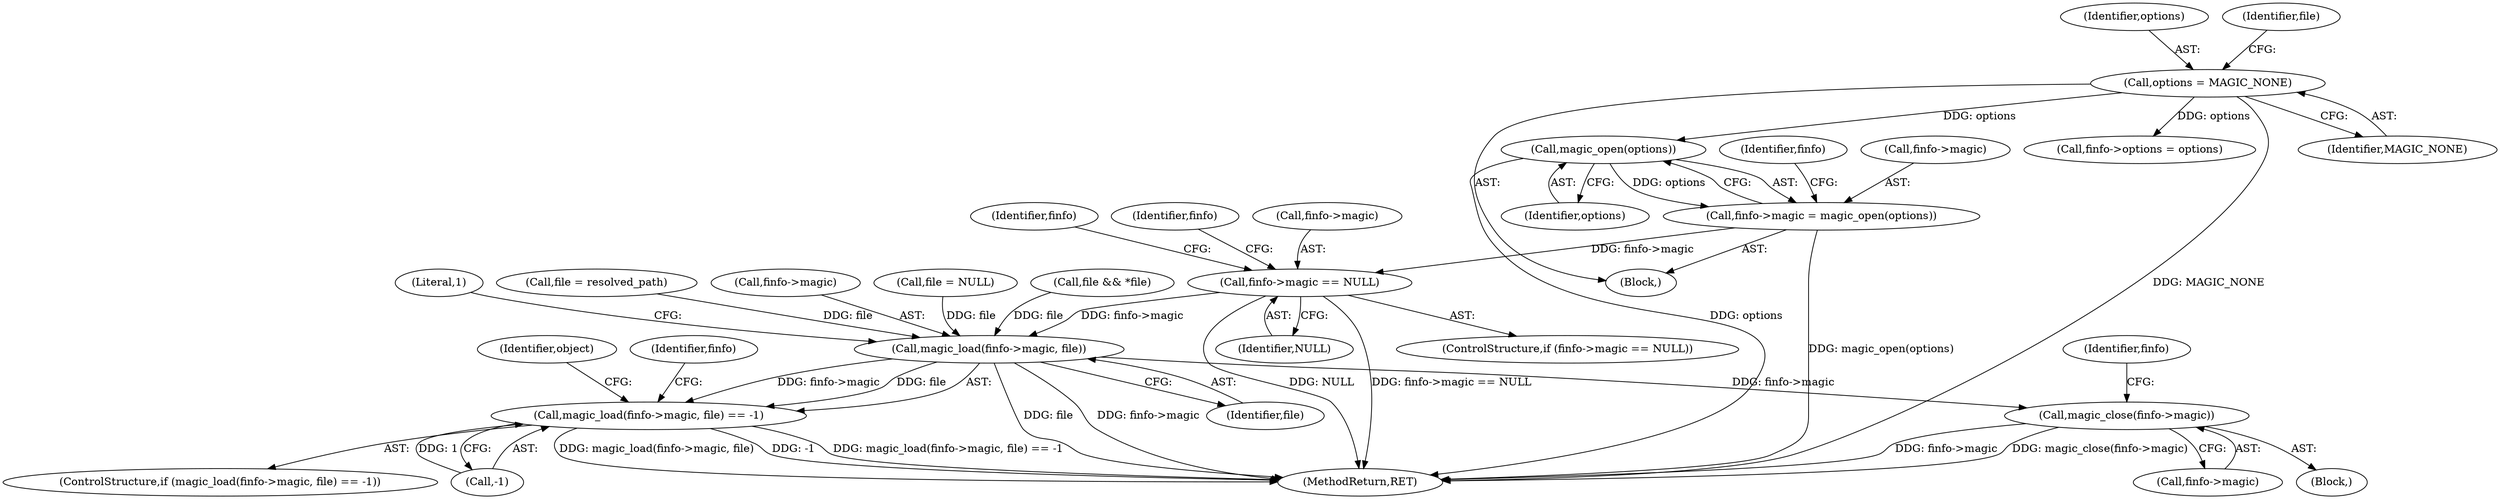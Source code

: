 digraph "0_php_4435b9142ff9813845d5c97ab29a5d637bedb257_0@API" {
"1000196" [label="(Call,magic_open(options))"];
"1000116" [label="(Call,options = MAGIC_NONE)"];
"1000192" [label="(Call,finfo->magic = magic_open(options))"];
"1000199" [label="(Call,finfo->magic == NULL)"];
"1000212" [label="(Call,magic_load(finfo->magic, file))"];
"1000211" [label="(Call,magic_load(finfo->magic, file) == -1)"];
"1000220" [label="(Call,magic_close(finfo->magic))"];
"1000211" [label="(Call,magic_load(finfo->magic, file) == -1)"];
"1000161" [label="(Call,file = NULL)"];
"1000219" [label="(Block,)"];
"1000216" [label="(Identifier,file)"];
"1000198" [label="(ControlStructure,if (finfo->magic == NULL))"];
"1000200" [label="(Call,finfo->magic)"];
"1000197" [label="(Identifier,options)"];
"1000230" [label="(Identifier,object)"];
"1000116" [label="(Call,options = MAGIC_NONE)"];
"1000222" [label="(Identifier,finfo)"];
"1000166" [label="(Call,file && *file)"];
"1000221" [label="(Call,finfo->magic)"];
"1000187" [label="(Call,finfo->options = options)"];
"1000196" [label="(Call,magic_open(options))"];
"1000201" [label="(Identifier,finfo)"];
"1000212" [label="(Call,magic_load(finfo->magic, file))"];
"1000192" [label="(Call,finfo->magic = magic_open(options))"];
"1000206" [label="(Identifier,finfo)"];
"1000218" [label="(Literal,1)"];
"1000117" [label="(Identifier,options)"];
"1000121" [label="(Identifier,file)"];
"1000214" [label="(Identifier,finfo)"];
"1000220" [label="(Call,magic_close(finfo->magic))"];
"1000179" [label="(Call,file = resolved_path)"];
"1000203" [label="(Identifier,NULL)"];
"1000213" [label="(Call,finfo->magic)"];
"1000225" [label="(Identifier,finfo)"];
"1000210" [label="(ControlStructure,if (magic_load(finfo->magic, file) == -1))"];
"1000114" [label="(Block,)"];
"1000241" [label="(MethodReturn,RET)"];
"1000199" [label="(Call,finfo->magic == NULL)"];
"1000193" [label="(Call,finfo->magic)"];
"1000118" [label="(Identifier,MAGIC_NONE)"];
"1000217" [label="(Call,-1)"];
"1000196" -> "1000192"  [label="AST: "];
"1000196" -> "1000197"  [label="CFG: "];
"1000197" -> "1000196"  [label="AST: "];
"1000192" -> "1000196"  [label="CFG: "];
"1000196" -> "1000241"  [label="DDG: options"];
"1000196" -> "1000192"  [label="DDG: options"];
"1000116" -> "1000196"  [label="DDG: options"];
"1000116" -> "1000114"  [label="AST: "];
"1000116" -> "1000118"  [label="CFG: "];
"1000117" -> "1000116"  [label="AST: "];
"1000118" -> "1000116"  [label="AST: "];
"1000121" -> "1000116"  [label="CFG: "];
"1000116" -> "1000241"  [label="DDG: MAGIC_NONE"];
"1000116" -> "1000187"  [label="DDG: options"];
"1000192" -> "1000114"  [label="AST: "];
"1000193" -> "1000192"  [label="AST: "];
"1000201" -> "1000192"  [label="CFG: "];
"1000192" -> "1000241"  [label="DDG: magic_open(options)"];
"1000192" -> "1000199"  [label="DDG: finfo->magic"];
"1000199" -> "1000198"  [label="AST: "];
"1000199" -> "1000203"  [label="CFG: "];
"1000200" -> "1000199"  [label="AST: "];
"1000203" -> "1000199"  [label="AST: "];
"1000206" -> "1000199"  [label="CFG: "];
"1000214" -> "1000199"  [label="CFG: "];
"1000199" -> "1000241"  [label="DDG: NULL"];
"1000199" -> "1000241"  [label="DDG: finfo->magic == NULL"];
"1000199" -> "1000212"  [label="DDG: finfo->magic"];
"1000212" -> "1000211"  [label="AST: "];
"1000212" -> "1000216"  [label="CFG: "];
"1000213" -> "1000212"  [label="AST: "];
"1000216" -> "1000212"  [label="AST: "];
"1000218" -> "1000212"  [label="CFG: "];
"1000212" -> "1000241"  [label="DDG: file"];
"1000212" -> "1000241"  [label="DDG: finfo->magic"];
"1000212" -> "1000211"  [label="DDG: finfo->magic"];
"1000212" -> "1000211"  [label="DDG: file"];
"1000166" -> "1000212"  [label="DDG: file"];
"1000179" -> "1000212"  [label="DDG: file"];
"1000161" -> "1000212"  [label="DDG: file"];
"1000212" -> "1000220"  [label="DDG: finfo->magic"];
"1000211" -> "1000210"  [label="AST: "];
"1000211" -> "1000217"  [label="CFG: "];
"1000217" -> "1000211"  [label="AST: "];
"1000222" -> "1000211"  [label="CFG: "];
"1000230" -> "1000211"  [label="CFG: "];
"1000211" -> "1000241"  [label="DDG: magic_load(finfo->magic, file)"];
"1000211" -> "1000241"  [label="DDG: -1"];
"1000211" -> "1000241"  [label="DDG: magic_load(finfo->magic, file) == -1"];
"1000217" -> "1000211"  [label="DDG: 1"];
"1000220" -> "1000219"  [label="AST: "];
"1000220" -> "1000221"  [label="CFG: "];
"1000221" -> "1000220"  [label="AST: "];
"1000225" -> "1000220"  [label="CFG: "];
"1000220" -> "1000241"  [label="DDG: finfo->magic"];
"1000220" -> "1000241"  [label="DDG: magic_close(finfo->magic)"];
}

